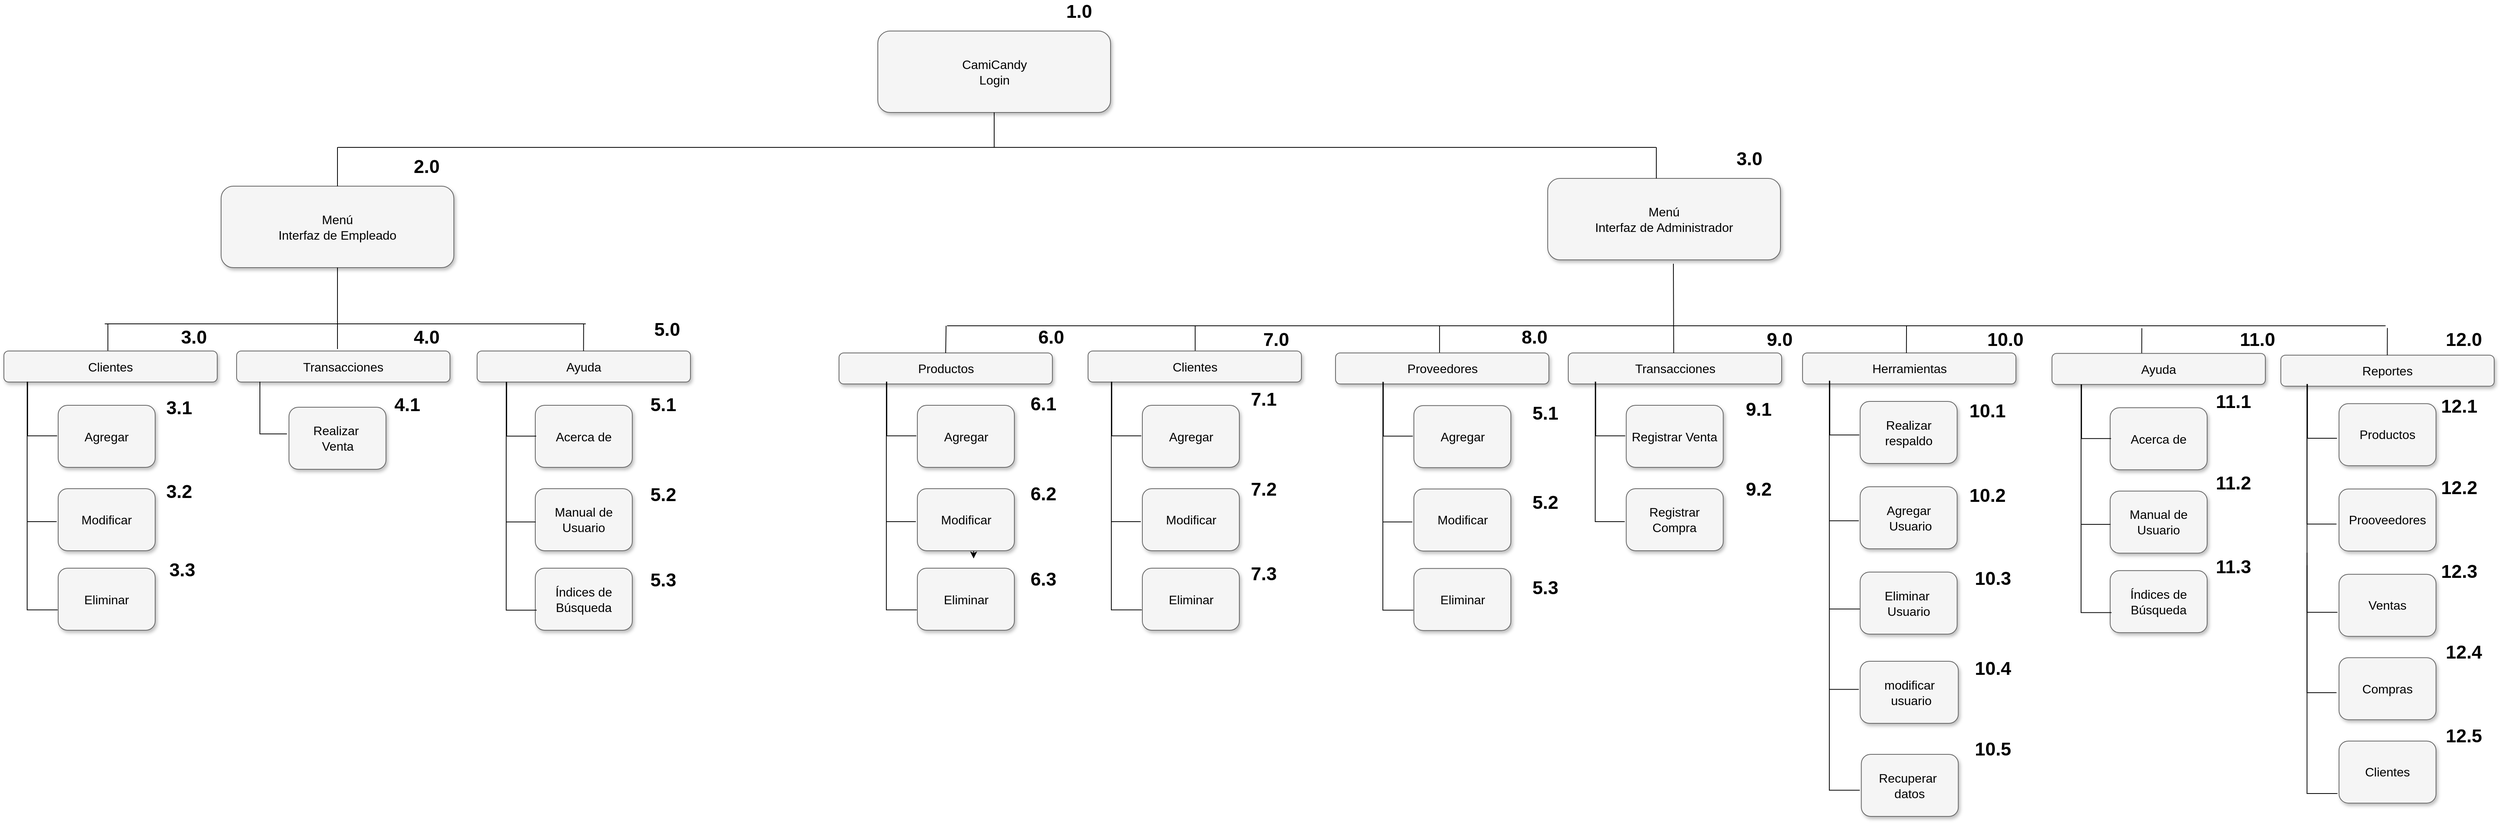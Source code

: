 <mxfile version="24.3.1" type="device">
  <diagram name="Page-1" id="b98fa263-6416-c6ec-5b7d-78bf54ef71d0">
    <mxGraphModel dx="1867" dy="880" grid="1" gridSize="10" guides="1" tooltips="1" connect="1" arrows="1" fold="1" page="1" pageScale="1.5" pageWidth="1500" pageHeight="1000" background="none" math="0" shadow="0">
      <root>
        <mxCell id="0" style=";html=1;" />
        <mxCell id="1" style=";html=1;" parent="0" />
        <mxCell id="303ed1de8c2c98b4-4" value="CamiCandy&lt;div&gt;Login&lt;/div&gt;" style="whiteSpace=wrap;html=1;rounded=1;shadow=1;strokeWidth=1;fontSize=16;align=center;fillColor=#f5f5f5;strokeColor=#666666;" parent="1" vertex="1">
          <mxGeometry x="2096.5" y="320" width="300" height="105" as="geometry" />
        </mxCell>
        <mxCell id="303ed1de8c2c98b4-6" value="Transacciones" style="whiteSpace=wrap;html=1;rounded=1;shadow=1;strokeWidth=1;fontSize=16;align=center;fillColor=#f5f5f5;strokeColor=#666666;" parent="1" vertex="1">
          <mxGeometry x="2986.5" y="735" width="275" height="40" as="geometry" />
        </mxCell>
        <mxCell id="303ed1de8c2c98b4-7" value="Productos" style="whiteSpace=wrap;html=1;rounded=1;shadow=1;strokeWidth=1;fontSize=16;align=center;fillColor=#f5f5f5;strokeColor=#666666;" parent="1" vertex="1">
          <mxGeometry x="2046.5" y="735" width="275" height="40" as="geometry" />
        </mxCell>
        <mxCell id="303ed1de8c2c98b4-8" value="Herramientas" style="whiteSpace=wrap;html=1;rounded=1;shadow=1;strokeWidth=1;fontSize=16;align=center;fillColor=#f5f5f5;strokeColor=#666666;" parent="1" vertex="1">
          <mxGeometry x="3288.5" y="735" width="275" height="40" as="geometry" />
        </mxCell>
        <mxCell id="303ed1de8c2c98b4-17" value="Realizar respaldo" style="whiteSpace=wrap;html=1;rounded=1;shadow=1;strokeWidth=1;fontSize=16;align=center;fillColor=#f5f5f5;strokeColor=#666666;" parent="1" vertex="1">
          <mxGeometry x="3362.75" y="797.5" width="125" height="80" as="geometry" />
        </mxCell>
        <mxCell id="303ed1de8c2c98b4-18" value="Recuperar&amp;nbsp;&lt;div&gt;datos&lt;/div&gt;" style="whiteSpace=wrap;html=1;rounded=1;shadow=1;strokeWidth=1;fontSize=16;align=center;fillColor=#f5f5f5;strokeColor=#666666;" parent="1" vertex="1">
          <mxGeometry x="3364.25" y="1252.5" width="125" height="80" as="geometry" />
        </mxCell>
        <mxCell id="303ed1de8c2c98b4-27" value="Agregar&lt;div&gt;&amp;nbsp;Usuario&lt;/div&gt;" style="whiteSpace=wrap;html=1;rounded=1;shadow=1;strokeWidth=1;fontSize=16;align=center;fillColor=#f5f5f5;strokeColor=#666666;" parent="1" vertex="1">
          <mxGeometry x="3362.75" y="907.5" width="125" height="80" as="geometry" />
        </mxCell>
        <mxCell id="303ed1de8c2c98b4-37" value="&lt;span&gt;Eliminar&amp;nbsp;&lt;/span&gt;&lt;div&gt;&lt;span&gt;Usuario&lt;/span&gt;&lt;/div&gt;" style="whiteSpace=wrap;html=1;rounded=1;shadow=1;strokeWidth=1;fontSize=16;align=center;fillColor=#f5f5f5;strokeColor=#666666;" parent="1" vertex="1">
          <mxGeometry x="3362.75" y="1017.5" width="125" height="80" as="geometry" />
        </mxCell>
        <mxCell id="w7AkxN-CYHz_eCSMkKLC-25" value="" style="endArrow=none;html=1;rounded=0;exitX=0.5;exitY=0;exitDx=0;exitDy=0;" parent="1" source="303ed1de8c2c98b4-7" edge="1">
          <mxGeometry width="50" height="50" relative="1" as="geometry">
            <mxPoint x="2208.5" y="720" as="sourcePoint" />
            <mxPoint x="2184.5" y="700" as="targetPoint" />
          </mxGeometry>
        </mxCell>
        <mxCell id="w7AkxN-CYHz_eCSMkKLC-26" value="" style="endArrow=none;html=1;rounded=0;exitX=0.5;exitY=0;exitDx=0;exitDy=0;" parent="1" edge="1">
          <mxGeometry width="50" height="50" relative="1" as="geometry">
            <mxPoint x="2505.57" y="735" as="sourcePoint" />
            <mxPoint x="2505.57" y="700" as="targetPoint" />
          </mxGeometry>
        </mxCell>
        <mxCell id="w7AkxN-CYHz_eCSMkKLC-27" value="" style="endArrow=none;html=1;rounded=0;exitX=0.5;exitY=0;exitDx=0;exitDy=0;" parent="1" edge="1">
          <mxGeometry width="50" height="50" relative="1" as="geometry">
            <mxPoint x="2820.58" y="735" as="sourcePoint" />
            <mxPoint x="2820.58" y="700" as="targetPoint" />
          </mxGeometry>
        </mxCell>
        <mxCell id="w7AkxN-CYHz_eCSMkKLC-28" value="" style="endArrow=none;html=1;rounded=0;" parent="1" edge="1">
          <mxGeometry width="50" height="50" relative="1" as="geometry">
            <mxPoint x="2185.75" y="700" as="sourcePoint" />
            <mxPoint x="4040" y="700" as="targetPoint" />
          </mxGeometry>
        </mxCell>
        <mxCell id="w7AkxN-CYHz_eCSMkKLC-29" value="" style="endArrow=none;html=1;rounded=0;exitX=0.5;exitY=0;exitDx=0;exitDy=0;entryX=0.54;entryY=1.048;entryDx=0;entryDy=0;entryPerimeter=0;" parent="1" target="w7AkxN-CYHz_eCSMkKLC-56" edge="1">
          <mxGeometry width="50" height="50" relative="1" as="geometry">
            <mxPoint x="3122.41" y="735" as="sourcePoint" />
            <mxPoint x="3122.41" y="700" as="targetPoint" />
          </mxGeometry>
        </mxCell>
        <mxCell id="w7AkxN-CYHz_eCSMkKLC-30" value="" style="endArrow=none;html=1;rounded=0;entryX=0.5;entryY=1;entryDx=0;entryDy=0;" parent="1" target="303ed1de8c2c98b4-4" edge="1">
          <mxGeometry width="50" height="50" relative="1" as="geometry">
            <mxPoint x="2246.5" y="470" as="sourcePoint" />
            <mxPoint x="2360.41" y="480" as="targetPoint" />
          </mxGeometry>
        </mxCell>
        <mxCell id="w7AkxN-CYHz_eCSMkKLC-32" value="" style="endArrow=none;html=1;rounded=0;" parent="1" edge="1">
          <mxGeometry width="50" height="50" relative="1" as="geometry">
            <mxPoint x="3422.37" y="735" as="sourcePoint" />
            <mxPoint x="3422.5" y="700" as="targetPoint" />
          </mxGeometry>
        </mxCell>
        <mxCell id="w7AkxN-CYHz_eCSMkKLC-33" value="" style="endArrow=none;html=1;rounded=0;" parent="1" edge="1">
          <mxGeometry width="50" height="50" relative="1" as="geometry">
            <mxPoint x="3725.68" y="738.14" as="sourcePoint" />
            <mxPoint x="3725.81" y="703.14" as="targetPoint" />
          </mxGeometry>
        </mxCell>
        <mxCell id="w7AkxN-CYHz_eCSMkKLC-34" value="Reportes" style="whiteSpace=wrap;html=1;rounded=1;shadow=1;strokeWidth=1;fontSize=16;align=center;fillColor=#f5f5f5;strokeColor=#666666;" parent="1" vertex="1">
          <mxGeometry x="3905" y="737.82" width="275" height="40" as="geometry" />
        </mxCell>
        <mxCell id="w7AkxN-CYHz_eCSMkKLC-35" value="Productos" style="whiteSpace=wrap;html=1;rounded=1;shadow=1;strokeWidth=1;fontSize=16;align=center;fillColor=#f5f5f5;strokeColor=#666666;" parent="1" vertex="1">
          <mxGeometry x="3980" y="800.32" width="125" height="80" as="geometry" />
        </mxCell>
        <mxCell id="w7AkxN-CYHz_eCSMkKLC-36" value="Clientes" style="whiteSpace=wrap;html=1;rounded=1;shadow=1;strokeWidth=1;fontSize=16;align=center;fillColor=#f5f5f5;strokeColor=#666666;" parent="1" vertex="1">
          <mxGeometry x="3980" y="1235.32" width="125" height="80" as="geometry" />
        </mxCell>
        <mxCell id="w7AkxN-CYHz_eCSMkKLC-37" value="&lt;span&gt;Prooveedores&lt;/span&gt;" style="whiteSpace=wrap;html=1;rounded=1;shadow=1;strokeWidth=1;fontSize=16;align=center;fillColor=#f5f5f5;strokeColor=#666666;" parent="1" vertex="1">
          <mxGeometry x="3980" y="910.32" width="125" height="80" as="geometry" />
        </mxCell>
        <mxCell id="w7AkxN-CYHz_eCSMkKLC-38" value="&lt;span&gt;Compras&lt;/span&gt;" style="whiteSpace=wrap;html=1;rounded=1;shadow=1;strokeWidth=1;fontSize=16;align=center;fillColor=#f5f5f5;strokeColor=#666666;" parent="1" vertex="1">
          <mxGeometry x="3980" y="1127.82" width="125" height="80" as="geometry" />
        </mxCell>
        <mxCell id="w7AkxN-CYHz_eCSMkKLC-39" value="&lt;span&gt;Ventas&lt;/span&gt;" style="whiteSpace=wrap;html=1;rounded=1;shadow=1;strokeWidth=1;fontSize=16;align=center;fillColor=#f5f5f5;strokeColor=#666666;" parent="1" vertex="1">
          <mxGeometry x="3980" y="1020.32" width="125" height="80" as="geometry" />
        </mxCell>
        <mxCell id="w7AkxN-CYHz_eCSMkKLC-56" value="&lt;div&gt;Menú&lt;/div&gt;Interfaz de Administrador" style="whiteSpace=wrap;html=1;rounded=1;shadow=1;strokeWidth=1;fontSize=16;align=center;fillColor=#f5f5f5;strokeColor=#666666;" parent="1" vertex="1">
          <mxGeometry x="2960" y="510" width="300" height="105" as="geometry" />
        </mxCell>
        <mxCell id="w7AkxN-CYHz_eCSMkKLC-58" value="&lt;div&gt;Menú&lt;/div&gt;Interfaz de Empleado" style="whiteSpace=wrap;html=1;rounded=1;shadow=1;strokeWidth=1;fontSize=16;align=center;fillColor=#f5f5f5;strokeColor=#666666;" parent="1" vertex="1">
          <mxGeometry x="1250" y="520" width="300" height="105" as="geometry" />
        </mxCell>
        <mxCell id="w7AkxN-CYHz_eCSMkKLC-60" value="" style="endArrow=none;html=1;rounded=0;" parent="1" edge="1">
          <mxGeometry width="50" height="50" relative="1" as="geometry">
            <mxPoint x="1400" y="470" as="sourcePoint" />
            <mxPoint x="2250" y="470" as="targetPoint" />
          </mxGeometry>
        </mxCell>
        <mxCell id="w7AkxN-CYHz_eCSMkKLC-61" value="" style="endArrow=none;html=1;rounded=0;" parent="1" edge="1">
          <mxGeometry width="50" height="50" relative="1" as="geometry">
            <mxPoint x="2250" y="470" as="sourcePoint" />
            <mxPoint x="3100" y="470" as="targetPoint" />
          </mxGeometry>
        </mxCell>
        <mxCell id="w7AkxN-CYHz_eCSMkKLC-62" value="" style="endArrow=none;html=1;rounded=0;entryX=0.5;entryY=1;entryDx=0;entryDy=0;" parent="1" source="w7AkxN-CYHz_eCSMkKLC-58" edge="1">
          <mxGeometry width="50" height="50" relative="1" as="geometry">
            <mxPoint x="1400" y="515" as="sourcePoint" />
            <mxPoint x="1400" y="470" as="targetPoint" />
          </mxGeometry>
        </mxCell>
        <mxCell id="w7AkxN-CYHz_eCSMkKLC-63" value="" style="endArrow=none;html=1;rounded=0;" parent="1" edge="1">
          <mxGeometry width="50" height="50" relative="1" as="geometry">
            <mxPoint x="3100" y="510" as="sourcePoint" />
            <mxPoint x="3100" y="470" as="targetPoint" />
          </mxGeometry>
        </mxCell>
        <mxCell id="w7AkxN-CYHz_eCSMkKLC-187" value="modificar&lt;div&gt;&amp;nbsp;usuario&lt;/div&gt;" style="whiteSpace=wrap;html=1;rounded=1;shadow=1;strokeWidth=1;fontSize=16;align=center;fillColor=#f5f5f5;strokeColor=#666666;" parent="1" vertex="1">
          <mxGeometry x="3362.75" y="1132.5" width="126.5" height="80" as="geometry" />
        </mxCell>
        <mxCell id="w7AkxN-CYHz_eCSMkKLC-192" value="Proveedores" style="whiteSpace=wrap;html=1;rounded=1;shadow=1;strokeWidth=1;fontSize=16;align=center;fillColor=#f5f5f5;strokeColor=#666666;" parent="1" vertex="1">
          <mxGeometry x="2686.5" y="735" width="275" height="40" as="geometry" />
        </mxCell>
        <mxCell id="w7AkxN-CYHz_eCSMkKLC-205" value="Transacciones" style="whiteSpace=wrap;html=1;rounded=1;shadow=1;strokeWidth=1;fontSize=16;align=center;fillColor=#f5f5f5;strokeColor=#666666;" parent="1" vertex="1">
          <mxGeometry x="1270" y="732.5" width="275" height="40" as="geometry" />
        </mxCell>
        <mxCell id="w7AkxN-CYHz_eCSMkKLC-210" value="Realizar&amp;nbsp;&lt;div&gt;Venta&lt;/div&gt;" style="whiteSpace=wrap;html=1;rounded=1;shadow=1;strokeWidth=1;fontSize=16;align=center;fillColor=#f5f5f5;strokeColor=#666666;" parent="1" vertex="1">
          <mxGeometry x="1337.5" y="805" width="125" height="80" as="geometry" />
        </mxCell>
        <mxCell id="w7AkxN-CYHz_eCSMkKLC-226" value="Ayuda" style="whiteSpace=wrap;html=1;rounded=1;shadow=1;strokeWidth=1;fontSize=16;align=center;fillColor=#f5f5f5;strokeColor=#666666;" parent="1" vertex="1">
          <mxGeometry x="1580" y="732.5" width="275" height="40" as="geometry" />
        </mxCell>
        <mxCell id="w7AkxN-CYHz_eCSMkKLC-227" value="Acerca de" style="whiteSpace=wrap;html=1;rounded=1;shadow=1;strokeWidth=1;fontSize=16;align=center;fillColor=#f5f5f5;strokeColor=#666666;" parent="1" vertex="1">
          <mxGeometry x="1655" y="802.5" width="125" height="80" as="geometry" />
        </mxCell>
        <mxCell id="w7AkxN-CYHz_eCSMkKLC-228" value="Manual de Usuario" style="whiteSpace=wrap;html=1;rounded=1;shadow=1;strokeWidth=1;fontSize=16;align=center;fillColor=#f5f5f5;strokeColor=#666666;" parent="1" vertex="1">
          <mxGeometry x="1655" y="910" width="125" height="80" as="geometry" />
        </mxCell>
        <mxCell id="w7AkxN-CYHz_eCSMkKLC-233" value="" style="endArrow=none;html=1;rounded=0;exitX=0.5;exitY=0;exitDx=0;exitDy=0;" parent="1" edge="1">
          <mxGeometry width="50" height="50" relative="1" as="geometry">
            <mxPoint x="1104.08" y="732.5" as="sourcePoint" />
            <mxPoint x="1104.08" y="697.5" as="targetPoint" />
          </mxGeometry>
        </mxCell>
        <mxCell id="w7AkxN-CYHz_eCSMkKLC-234" value="" style="endArrow=none;html=1;rounded=0;" parent="1" edge="1">
          <mxGeometry width="50" height="50" relative="1" as="geometry">
            <mxPoint x="1100" y="697.5" as="sourcePoint" />
            <mxPoint x="1720" y="697.5" as="targetPoint" />
          </mxGeometry>
        </mxCell>
        <mxCell id="w7AkxN-CYHz_eCSMkKLC-237" value="" style="endArrow=none;html=1;rounded=0;" parent="1" edge="1">
          <mxGeometry width="50" height="50" relative="1" as="geometry">
            <mxPoint x="1717.18" y="732.5" as="sourcePoint" />
            <mxPoint x="1717.31" y="697.5" as="targetPoint" />
          </mxGeometry>
        </mxCell>
        <mxCell id="w7AkxN-CYHz_eCSMkKLC-252" value="Clientes" style="whiteSpace=wrap;html=1;rounded=1;shadow=1;strokeWidth=1;fontSize=16;align=center;fillColor=#f5f5f5;strokeColor=#666666;" parent="1" vertex="1">
          <mxGeometry x="970" y="732.5" width="275" height="40" as="geometry" />
        </mxCell>
        <mxCell id="w7AkxN-CYHz_eCSMkKLC-254" value="Modificar" style="whiteSpace=wrap;html=1;rounded=1;shadow=1;strokeWidth=1;fontSize=16;align=center;fillColor=#f5f5f5;strokeColor=#666666;" parent="1" vertex="1">
          <mxGeometry x="1040" y="910" width="125" height="80" as="geometry" />
        </mxCell>
        <mxCell id="w7AkxN-CYHz_eCSMkKLC-255" value="Eliminar" style="whiteSpace=wrap;html=1;rounded=1;shadow=1;strokeWidth=1;fontSize=16;align=center;fillColor=#f5f5f5;strokeColor=#666666;" parent="1" vertex="1">
          <mxGeometry x="1040" y="1012.5" width="125" height="80" as="geometry" />
        </mxCell>
        <mxCell id="w7AkxN-CYHz_eCSMkKLC-259" value="Índices de Búsqueda" style="whiteSpace=wrap;html=1;rounded=1;shadow=1;strokeWidth=1;fontSize=16;align=center;fillColor=#f5f5f5;strokeColor=#666666;" parent="1" vertex="1">
          <mxGeometry x="1655" y="1012.5" width="125" height="80" as="geometry" />
        </mxCell>
        <mxCell id="w7AkxN-CYHz_eCSMkKLC-265" value="" style="endArrow=none;html=1;rounded=0;entryX=0.5;entryY=1;entryDx=0;entryDy=0;" parent="1" target="w7AkxN-CYHz_eCSMkKLC-58" edge="1">
          <mxGeometry width="50" height="50" relative="1" as="geometry">
            <mxPoint x="1400" y="730" as="sourcePoint" />
            <mxPoint x="1420" y="690" as="targetPoint" />
          </mxGeometry>
        </mxCell>
        <mxCell id="w7AkxN-CYHz_eCSMkKLC-253" value="Agregar" style="whiteSpace=wrap;html=1;rounded=1;shadow=1;strokeWidth=1;fontSize=16;align=center;fillColor=#f5f5f5;strokeColor=#666666;" parent="1" vertex="1">
          <mxGeometry x="1040" y="802.5" width="125" height="80" as="geometry" />
        </mxCell>
        <mxCell id="EWDZrCvJoFyOOxtHa1C8-5" value="" style="shape=partialRectangle;whiteSpace=wrap;html=1;top=0;left=0;fillColor=none;rotation=90;" parent="1" vertex="1">
          <mxGeometry x="872.5" y="900" width="293.75" height="38.75" as="geometry" />
        </mxCell>
        <mxCell id="EWDZrCvJoFyOOxtHa1C8-7" value="" style="shape=partialRectangle;whiteSpace=wrap;html=1;bottom=0;right=0;fillColor=none;rotation=-90;" parent="1" vertex="1">
          <mxGeometry x="928.75" y="843.75" width="180" height="37.5" as="geometry" />
        </mxCell>
        <mxCell id="EWDZrCvJoFyOOxtHa1C8-8" value="" style="shape=partialRectangle;whiteSpace=wrap;html=1;bottom=0;right=0;fillColor=none;rotation=-90;" parent="1" vertex="1">
          <mxGeometry x="984.69" y="788.44" width="69.38" height="37.5" as="geometry" />
        </mxCell>
        <mxCell id="EWDZrCvJoFyOOxtHa1C8-9" value="" style="shape=partialRectangle;whiteSpace=wrap;html=1;bottom=0;right=0;fillColor=none;rotation=-90;" parent="1" vertex="1">
          <mxGeometry x="1283.75" y="788.76" width="66.88" height="34.37" as="geometry" />
        </mxCell>
        <mxCell id="EWDZrCvJoFyOOxtHa1C8-12" value="" style="shape=partialRectangle;whiteSpace=wrap;html=1;top=0;left=0;fillColor=none;rotation=90;" parent="1" vertex="1">
          <mxGeometry x="1490" y="900.32" width="293.75" height="38.75" as="geometry" />
        </mxCell>
        <mxCell id="EWDZrCvJoFyOOxtHa1C8-13" value="" style="shape=partialRectangle;whiteSpace=wrap;html=1;bottom=0;right=0;fillColor=none;rotation=-90;" parent="1" vertex="1">
          <mxGeometry x="1546.25" y="844.07" width="180" height="37.5" as="geometry" />
        </mxCell>
        <mxCell id="EWDZrCvJoFyOOxtHa1C8-14" value="" style="shape=partialRectangle;whiteSpace=wrap;html=1;bottom=0;right=0;fillColor=none;rotation=-90;" parent="1" vertex="1">
          <mxGeometry x="1602.19" y="788.76" width="69.38" height="37.5" as="geometry" />
        </mxCell>
        <mxCell id="EWDZrCvJoFyOOxtHa1C8-15" value="Ayuda" style="whiteSpace=wrap;html=1;rounded=1;shadow=1;strokeWidth=1;fontSize=16;align=center;fillColor=#f5f5f5;strokeColor=#666666;" parent="1" vertex="1">
          <mxGeometry x="3610" y="735.64" width="275" height="40" as="geometry" />
        </mxCell>
        <mxCell id="EWDZrCvJoFyOOxtHa1C8-16" value="Acerca de" style="whiteSpace=wrap;html=1;rounded=1;shadow=1;strokeWidth=1;fontSize=16;align=center;fillColor=#f5f5f5;strokeColor=#666666;" parent="1" vertex="1">
          <mxGeometry x="3685" y="805.64" width="125" height="80" as="geometry" />
        </mxCell>
        <mxCell id="EWDZrCvJoFyOOxtHa1C8-17" value="Manual de Usuario" style="whiteSpace=wrap;html=1;rounded=1;shadow=1;strokeWidth=1;fontSize=16;align=center;fillColor=#f5f5f5;strokeColor=#666666;" parent="1" vertex="1">
          <mxGeometry x="3685" y="913.14" width="125" height="80" as="geometry" />
        </mxCell>
        <mxCell id="EWDZrCvJoFyOOxtHa1C8-18" value="Índices de Búsqueda" style="whiteSpace=wrap;html=1;rounded=1;shadow=1;strokeWidth=1;fontSize=16;align=center;fillColor=#f5f5f5;strokeColor=#666666;" parent="1" vertex="1">
          <mxGeometry x="3685" y="1015.64" width="125" height="80" as="geometry" />
        </mxCell>
        <mxCell id="EWDZrCvJoFyOOxtHa1C8-19" value="" style="shape=partialRectangle;whiteSpace=wrap;html=1;top=0;left=0;fillColor=none;rotation=90;" parent="1" vertex="1">
          <mxGeometry x="3520" y="903.46" width="293.75" height="38.75" as="geometry" />
        </mxCell>
        <mxCell id="EWDZrCvJoFyOOxtHa1C8-20" value="" style="shape=partialRectangle;whiteSpace=wrap;html=1;bottom=0;right=0;fillColor=none;rotation=-90;" parent="1" vertex="1">
          <mxGeometry x="3576.25" y="847.21" width="180" height="37.5" as="geometry" />
        </mxCell>
        <mxCell id="EWDZrCvJoFyOOxtHa1C8-21" value="" style="shape=partialRectangle;whiteSpace=wrap;html=1;bottom=0;right=0;fillColor=none;rotation=-90;" parent="1" vertex="1">
          <mxGeometry x="3632.19" y="791.9" width="69.38" height="37.5" as="geometry" />
        </mxCell>
        <mxCell id="EWDZrCvJoFyOOxtHa1C8-23" value="Clientes" style="whiteSpace=wrap;html=1;rounded=1;shadow=1;strokeWidth=1;fontSize=16;align=center;fillColor=#f5f5f5;strokeColor=#666666;" parent="1" vertex="1">
          <mxGeometry x="2367.5" y="732.5" width="275" height="40" as="geometry" />
        </mxCell>
        <mxCell id="EWDZrCvJoFyOOxtHa1C8-24" value="Modificar" style="whiteSpace=wrap;html=1;rounded=1;shadow=1;strokeWidth=1;fontSize=16;align=center;fillColor=#f5f5f5;strokeColor=#666666;" parent="1" vertex="1">
          <mxGeometry x="2437.5" y="910" width="125" height="80" as="geometry" />
        </mxCell>
        <mxCell id="EWDZrCvJoFyOOxtHa1C8-25" value="Eliminar" style="whiteSpace=wrap;html=1;rounded=1;shadow=1;strokeWidth=1;fontSize=16;align=center;fillColor=#f5f5f5;strokeColor=#666666;" parent="1" vertex="1">
          <mxGeometry x="2437.5" y="1012.5" width="125" height="80" as="geometry" />
        </mxCell>
        <mxCell id="EWDZrCvJoFyOOxtHa1C8-26" value="Agregar" style="whiteSpace=wrap;html=1;rounded=1;shadow=1;strokeWidth=1;fontSize=16;align=center;fillColor=#f5f5f5;strokeColor=#666666;" parent="1" vertex="1">
          <mxGeometry x="2437.5" y="802.5" width="125" height="80" as="geometry" />
        </mxCell>
        <mxCell id="EWDZrCvJoFyOOxtHa1C8-27" value="" style="shape=partialRectangle;whiteSpace=wrap;html=1;top=0;left=0;fillColor=none;rotation=90;" parent="1" vertex="1">
          <mxGeometry x="2270" y="900" width="293.75" height="38.75" as="geometry" />
        </mxCell>
        <mxCell id="EWDZrCvJoFyOOxtHa1C8-28" value="" style="shape=partialRectangle;whiteSpace=wrap;html=1;bottom=0;right=0;fillColor=none;rotation=-90;" parent="1" vertex="1">
          <mxGeometry x="2326.25" y="843.75" width="180" height="37.5" as="geometry" />
        </mxCell>
        <mxCell id="EWDZrCvJoFyOOxtHa1C8-29" value="" style="shape=partialRectangle;whiteSpace=wrap;html=1;bottom=0;right=0;fillColor=none;rotation=-90;" parent="1" vertex="1">
          <mxGeometry x="2382.19" y="788.44" width="69.38" height="37.5" as="geometry" />
        </mxCell>
        <mxCell id="x82hmF_93pj6DDaHTNPA-40" style="edgeStyle=orthogonalEdgeStyle;rounded=0;orthogonalLoop=1;jettySize=auto;html=1;exitX=0.5;exitY=1;exitDx=0;exitDy=0;" parent="1" source="EWDZrCvJoFyOOxtHa1C8-38" edge="1">
          <mxGeometry relative="1" as="geometry">
            <mxPoint x="2220.0" y="1000" as="targetPoint" />
          </mxGeometry>
        </mxCell>
        <mxCell id="EWDZrCvJoFyOOxtHa1C8-38" value="Modificar" style="whiteSpace=wrap;html=1;rounded=1;shadow=1;strokeWidth=1;fontSize=16;align=center;fillColor=#f5f5f5;strokeColor=#666666;" parent="1" vertex="1">
          <mxGeometry x="2147.5" y="910" width="125" height="80" as="geometry" />
        </mxCell>
        <mxCell id="EWDZrCvJoFyOOxtHa1C8-39" value="Eliminar" style="whiteSpace=wrap;html=1;rounded=1;shadow=1;strokeWidth=1;fontSize=16;align=center;fillColor=#f5f5f5;strokeColor=#666666;" parent="1" vertex="1">
          <mxGeometry x="2147.5" y="1012.5" width="125" height="80" as="geometry" />
        </mxCell>
        <mxCell id="EWDZrCvJoFyOOxtHa1C8-40" value="Agregar" style="whiteSpace=wrap;html=1;rounded=1;shadow=1;strokeWidth=1;fontSize=16;align=center;fillColor=#f5f5f5;strokeColor=#666666;" parent="1" vertex="1">
          <mxGeometry x="2147.5" y="802.5" width="125" height="80" as="geometry" />
        </mxCell>
        <mxCell id="EWDZrCvJoFyOOxtHa1C8-41" value="" style="shape=partialRectangle;whiteSpace=wrap;html=1;top=0;left=0;fillColor=none;rotation=90;" parent="1" vertex="1">
          <mxGeometry x="1980" y="900" width="293.75" height="38.75" as="geometry" />
        </mxCell>
        <mxCell id="EWDZrCvJoFyOOxtHa1C8-42" value="" style="shape=partialRectangle;whiteSpace=wrap;html=1;bottom=0;right=0;fillColor=none;rotation=-90;" parent="1" vertex="1">
          <mxGeometry x="2036.25" y="843.75" width="180" height="37.5" as="geometry" />
        </mxCell>
        <mxCell id="EWDZrCvJoFyOOxtHa1C8-43" value="" style="shape=partialRectangle;whiteSpace=wrap;html=1;bottom=0;right=0;fillColor=none;rotation=-90;" parent="1" vertex="1">
          <mxGeometry x="2092.19" y="788.44" width="69.38" height="37.5" as="geometry" />
        </mxCell>
        <mxCell id="EWDZrCvJoFyOOxtHa1C8-56" value="Modificar" style="whiteSpace=wrap;html=1;rounded=1;shadow=1;strokeWidth=1;fontSize=16;align=center;fillColor=#f5f5f5;strokeColor=#666666;" parent="1" vertex="1">
          <mxGeometry x="2787.5" y="910.32" width="125" height="80" as="geometry" />
        </mxCell>
        <mxCell id="EWDZrCvJoFyOOxtHa1C8-57" value="Eliminar" style="whiteSpace=wrap;html=1;rounded=1;shadow=1;strokeWidth=1;fontSize=16;align=center;fillColor=#f5f5f5;strokeColor=#666666;" parent="1" vertex="1">
          <mxGeometry x="2787.5" y="1012.82" width="125" height="80" as="geometry" />
        </mxCell>
        <mxCell id="EWDZrCvJoFyOOxtHa1C8-58" value="Agregar" style="whiteSpace=wrap;html=1;rounded=1;shadow=1;strokeWidth=1;fontSize=16;align=center;fillColor=#f5f5f5;strokeColor=#666666;" parent="1" vertex="1">
          <mxGeometry x="2787.5" y="802.82" width="125" height="80" as="geometry" />
        </mxCell>
        <mxCell id="EWDZrCvJoFyOOxtHa1C8-59" value="" style="shape=partialRectangle;whiteSpace=wrap;html=1;top=0;left=0;fillColor=none;rotation=90;" parent="1" vertex="1">
          <mxGeometry x="2620" y="900.32" width="293.75" height="38.75" as="geometry" />
        </mxCell>
        <mxCell id="EWDZrCvJoFyOOxtHa1C8-60" value="" style="shape=partialRectangle;whiteSpace=wrap;html=1;bottom=0;right=0;fillColor=none;rotation=-90;" parent="1" vertex="1">
          <mxGeometry x="2676.25" y="844.07" width="180" height="37.5" as="geometry" />
        </mxCell>
        <mxCell id="EWDZrCvJoFyOOxtHa1C8-61" value="" style="shape=partialRectangle;whiteSpace=wrap;html=1;bottom=0;right=0;fillColor=none;rotation=-90;" parent="1" vertex="1">
          <mxGeometry x="2732.19" y="788.76" width="69.38" height="37.5" as="geometry" />
        </mxCell>
        <mxCell id="EWDZrCvJoFyOOxtHa1C8-64" value="Registrar Compra" style="whiteSpace=wrap;html=1;rounded=1;shadow=1;strokeWidth=1;fontSize=16;align=center;fillColor=#f5f5f5;strokeColor=#666666;" parent="1" vertex="1">
          <mxGeometry x="3061.25" y="910" width="125" height="80" as="geometry" />
        </mxCell>
        <mxCell id="EWDZrCvJoFyOOxtHa1C8-65" value="Registrar Venta" style="whiteSpace=wrap;html=1;rounded=1;shadow=1;strokeWidth=1;fontSize=16;align=center;fillColor=#f5f5f5;strokeColor=#666666;" parent="1" vertex="1">
          <mxGeometry x="3061.25" y="802.5" width="125" height="80" as="geometry" />
        </mxCell>
        <mxCell id="EWDZrCvJoFyOOxtHa1C8-66" value="" style="shape=partialRectangle;whiteSpace=wrap;html=1;bottom=0;right=0;fillColor=none;rotation=-90;" parent="1" vertex="1">
          <mxGeometry x="2950" y="843.75" width="180" height="37.5" as="geometry" />
        </mxCell>
        <mxCell id="EWDZrCvJoFyOOxtHa1C8-67" value="" style="shape=partialRectangle;whiteSpace=wrap;html=1;bottom=0;right=0;fillColor=none;rotation=-90;" parent="1" vertex="1">
          <mxGeometry x="3005.94" y="788.44" width="69.38" height="37.5" as="geometry" />
        </mxCell>
        <mxCell id="x82hmF_93pj6DDaHTNPA-2" value="" style="shape=partialRectangle;whiteSpace=wrap;html=1;top=0;left=0;fillColor=none;rotation=90;" parent="1" vertex="1">
          <mxGeometry x="3195.5" y="898.9" width="293.75" height="38.75" as="geometry" />
        </mxCell>
        <mxCell id="x82hmF_93pj6DDaHTNPA-3" value="" style="shape=partialRectangle;whiteSpace=wrap;html=1;bottom=0;right=0;fillColor=none;rotation=-90;" parent="1" vertex="1">
          <mxGeometry x="3251.75" y="842.65" width="180" height="37.5" as="geometry" />
        </mxCell>
        <mxCell id="x82hmF_93pj6DDaHTNPA-4" value="" style="shape=partialRectangle;whiteSpace=wrap;html=1;bottom=0;right=0;fillColor=none;rotation=-90;" parent="1" vertex="1">
          <mxGeometry x="3307.69" y="787.34" width="69.38" height="37.5" as="geometry" />
        </mxCell>
        <mxCell id="x82hmF_93pj6DDaHTNPA-5" value="" style="shape=partialRectangle;whiteSpace=wrap;html=1;top=0;left=0;fillColor=none;rotation=90;" parent="1" vertex="1">
          <mxGeometry x="3195.5" y="1132.5" width="293.75" height="38.75" as="geometry" />
        </mxCell>
        <mxCell id="x82hmF_93pj6DDaHTNPA-6" value="" style="shape=partialRectangle;whiteSpace=wrap;html=1;bottom=0;right=0;fillColor=none;rotation=-90;" parent="1" vertex="1">
          <mxGeometry x="3251.75" y="1060.0" width="180" height="37.5" as="geometry" />
        </mxCell>
        <mxCell id="x82hmF_93pj6DDaHTNPA-8" value="" style="shape=partialRectangle;whiteSpace=wrap;html=1;top=0;left=0;fillColor=none;rotation=90;" parent="1" vertex="1">
          <mxGeometry x="3811.25" y="903.14" width="293.75" height="38.75" as="geometry" />
        </mxCell>
        <mxCell id="x82hmF_93pj6DDaHTNPA-9" value="" style="shape=partialRectangle;whiteSpace=wrap;html=1;bottom=0;right=0;fillColor=none;rotation=-90;" parent="1" vertex="1">
          <mxGeometry x="3867.5" y="846.89" width="180" height="37.5" as="geometry" />
        </mxCell>
        <mxCell id="x82hmF_93pj6DDaHTNPA-10" value="" style="shape=partialRectangle;whiteSpace=wrap;html=1;bottom=0;right=0;fillColor=none;rotation=-90;" parent="1" vertex="1">
          <mxGeometry x="3923.44" y="791.58" width="69.38" height="37.5" as="geometry" />
        </mxCell>
        <mxCell id="x82hmF_93pj6DDaHTNPA-11" value="" style="shape=partialRectangle;whiteSpace=wrap;html=1;top=0;left=0;fillColor=none;rotation=90;" parent="1" vertex="1">
          <mxGeometry x="3811.25" y="1136.74" width="293.75" height="38.75" as="geometry" />
        </mxCell>
        <mxCell id="x82hmF_93pj6DDaHTNPA-12" value="" style="shape=partialRectangle;whiteSpace=wrap;html=1;bottom=0;right=0;fillColor=none;rotation=-90;" parent="1" vertex="1">
          <mxGeometry x="3867.5" y="1064.24" width="180" height="37.5" as="geometry" />
        </mxCell>
        <mxCell id="x82hmF_93pj6DDaHTNPA-13" value="&lt;b&gt;&lt;font style=&quot;font-size: 24px;&quot;&gt;1.0&lt;/font&gt;&lt;/b&gt;" style="text;html=1;align=center;verticalAlign=middle;whiteSpace=wrap;rounded=0;" parent="1" vertex="1">
          <mxGeometry x="2326.25" y="280" width="60" height="30" as="geometry" />
        </mxCell>
        <mxCell id="x82hmF_93pj6DDaHTNPA-14" value="&lt;b&gt;&lt;font style=&quot;font-size: 24px;&quot;&gt;2.0&lt;/font&gt;&lt;/b&gt;" style="text;html=1;align=center;verticalAlign=middle;whiteSpace=wrap;rounded=0;" parent="1" vertex="1">
          <mxGeometry x="1485" y="480" width="60" height="30" as="geometry" />
        </mxCell>
        <mxCell id="x82hmF_93pj6DDaHTNPA-16" value="&lt;b&gt;&lt;font style=&quot;font-size: 24px;&quot;&gt;3.0&lt;/font&gt;&lt;/b&gt;" style="text;html=1;align=center;verticalAlign=middle;whiteSpace=wrap;rounded=0;" parent="1" vertex="1">
          <mxGeometry x="3190" y="470" width="60" height="30" as="geometry" />
        </mxCell>
        <mxCell id="x82hmF_93pj6DDaHTNPA-17" value="&lt;b&gt;&lt;font style=&quot;font-size: 24px;&quot;&gt;3.0&lt;/font&gt;&lt;/b&gt;" style="text;html=1;align=center;verticalAlign=middle;whiteSpace=wrap;rounded=0;" parent="1" vertex="1">
          <mxGeometry x="1185" y="700" width="60" height="30" as="geometry" />
        </mxCell>
        <mxCell id="x82hmF_93pj6DDaHTNPA-18" value="&lt;b&gt;&lt;font style=&quot;font-size: 24px;&quot;&gt;4.0&lt;/font&gt;&lt;/b&gt;" style="text;html=1;align=center;verticalAlign=middle;whiteSpace=wrap;rounded=0;" parent="1" vertex="1">
          <mxGeometry x="1485" y="700" width="60" height="30" as="geometry" />
        </mxCell>
        <mxCell id="x82hmF_93pj6DDaHTNPA-19" value="&lt;b&gt;&lt;font style=&quot;font-size: 24px;&quot;&gt;5&lt;/font&gt;&lt;/b&gt;&lt;b style=&quot;background-color: initial;&quot;&gt;&lt;font style=&quot;font-size: 24px;&quot;&gt;.0&lt;/font&gt;&lt;/b&gt;" style="text;html=1;align=center;verticalAlign=middle;whiteSpace=wrap;rounded=0;" parent="1" vertex="1">
          <mxGeometry x="1795" y="690" width="60" height="30" as="geometry" />
        </mxCell>
        <mxCell id="x82hmF_93pj6DDaHTNPA-20" value="&lt;b&gt;&lt;font style=&quot;font-size: 24px;&quot;&gt;3.1&lt;/font&gt;&lt;/b&gt;" style="text;html=1;align=center;verticalAlign=middle;whiteSpace=wrap;rounded=0;" parent="1" vertex="1">
          <mxGeometry x="1166.25" y="790.95" width="60" height="30" as="geometry" />
        </mxCell>
        <mxCell id="x82hmF_93pj6DDaHTNPA-21" value="&lt;b&gt;&lt;font style=&quot;font-size: 24px;&quot;&gt;3.2&lt;/font&gt;&lt;/b&gt;" style="text;html=1;align=center;verticalAlign=middle;whiteSpace=wrap;rounded=0;" parent="1" vertex="1">
          <mxGeometry x="1166.25" y="898.9" width="60" height="30" as="geometry" />
        </mxCell>
        <mxCell id="x82hmF_93pj6DDaHTNPA-22" value="&lt;b&gt;&lt;font style=&quot;font-size: 24px;&quot;&gt;3.3&lt;/font&gt;&lt;/b&gt;" style="text;html=1;align=center;verticalAlign=middle;whiteSpace=wrap;rounded=0;" parent="1" vertex="1">
          <mxGeometry x="1170" y="1000" width="60" height="30" as="geometry" />
        </mxCell>
        <mxCell id="x82hmF_93pj6DDaHTNPA-37" value="" style="endArrow=none;html=1;rounded=0;" parent="1" edge="1">
          <mxGeometry width="50" height="50" relative="1" as="geometry">
            <mxPoint x="4042.21" y="737.82" as="sourcePoint" />
            <mxPoint x="4042.34" y="702.82" as="targetPoint" />
          </mxGeometry>
        </mxCell>
        <mxCell id="x82hmF_93pj6DDaHTNPA-38" value="&lt;b&gt;&lt;font style=&quot;font-size: 24px;&quot;&gt;4.1&lt;/font&gt;&lt;/b&gt;" style="text;html=1;align=center;verticalAlign=middle;whiteSpace=wrap;rounded=0;" parent="1" vertex="1">
          <mxGeometry x="1460" y="787.34" width="60" height="30" as="geometry" />
        </mxCell>
        <mxCell id="x82hmF_93pj6DDaHTNPA-39" value="&lt;b&gt;&lt;font style=&quot;font-size: 24px;&quot;&gt;5.1&lt;/font&gt;&lt;/b&gt;" style="text;html=1;align=center;verticalAlign=middle;whiteSpace=wrap;rounded=0;" parent="1" vertex="1">
          <mxGeometry x="1790" y="787.34" width="60" height="30" as="geometry" />
        </mxCell>
        <mxCell id="x82hmF_93pj6DDaHTNPA-41" value="&lt;b&gt;&lt;font style=&quot;font-size: 24px;&quot;&gt;5.2&lt;/font&gt;&lt;/b&gt;" style="text;html=1;align=center;verticalAlign=middle;whiteSpace=wrap;rounded=0;" parent="1" vertex="1">
          <mxGeometry x="1790" y="903.28" width="60" height="30" as="geometry" />
        </mxCell>
        <mxCell id="x82hmF_93pj6DDaHTNPA-42" value="&lt;b&gt;&lt;font style=&quot;font-size: 24px;&quot;&gt;5.3&lt;/font&gt;&lt;/b&gt;" style="text;html=1;align=center;verticalAlign=middle;whiteSpace=wrap;rounded=0;" parent="1" vertex="1">
          <mxGeometry x="1790" y="1012.82" width="60" height="30" as="geometry" />
        </mxCell>
        <mxCell id="x82hmF_93pj6DDaHTNPA-44" value="&lt;b style=&quot;background-color: initial;&quot;&gt;&lt;font style=&quot;font-size: 24px;&quot;&gt;6.0&lt;/font&gt;&lt;/b&gt;" style="text;html=1;align=center;verticalAlign=middle;whiteSpace=wrap;rounded=0;" parent="1" vertex="1">
          <mxGeometry x="2290" y="700" width="60" height="30" as="geometry" />
        </mxCell>
        <mxCell id="x82hmF_93pj6DDaHTNPA-45" value="&lt;b style=&quot;background-color: initial;&quot;&gt;&lt;font style=&quot;font-size: 24px;&quot;&gt;7.0&lt;/font&gt;&lt;/b&gt;" style="text;html=1;align=center;verticalAlign=middle;whiteSpace=wrap;rounded=0;" parent="1" vertex="1">
          <mxGeometry x="2580" y="702.5" width="60" height="30" as="geometry" />
        </mxCell>
        <mxCell id="x82hmF_93pj6DDaHTNPA-46" value="&lt;b&gt;&lt;font style=&quot;font-size: 24px;&quot;&gt;6.1&lt;/font&gt;&lt;/b&gt;" style="text;html=1;align=center;verticalAlign=middle;whiteSpace=wrap;rounded=0;" parent="1" vertex="1">
          <mxGeometry x="2280" y="786.16" width="60" height="30" as="geometry" />
        </mxCell>
        <mxCell id="x82hmF_93pj6DDaHTNPA-47" value="&lt;b&gt;&lt;font style=&quot;font-size: 24px;&quot;&gt;6.2&lt;/font&gt;&lt;/b&gt;" style="text;html=1;align=center;verticalAlign=middle;whiteSpace=wrap;rounded=0;" parent="1" vertex="1">
          <mxGeometry x="2280" y="902.1" width="60" height="30" as="geometry" />
        </mxCell>
        <mxCell id="x82hmF_93pj6DDaHTNPA-48" value="&lt;b&gt;&lt;font style=&quot;font-size: 24px;&quot;&gt;6.3&lt;/font&gt;&lt;/b&gt;" style="text;html=1;align=center;verticalAlign=middle;whiteSpace=wrap;rounded=0;" parent="1" vertex="1">
          <mxGeometry x="2280" y="1011.64" width="60" height="30" as="geometry" />
        </mxCell>
        <mxCell id="x82hmF_93pj6DDaHTNPA-49" value="&lt;b&gt;&lt;font style=&quot;font-size: 24px;&quot;&gt;7.1&lt;/font&gt;&lt;/b&gt;" style="text;html=1;align=center;verticalAlign=middle;whiteSpace=wrap;rounded=0;" parent="1" vertex="1">
          <mxGeometry x="2563.75" y="780" width="60" height="30" as="geometry" />
        </mxCell>
        <mxCell id="x82hmF_93pj6DDaHTNPA-50" value="&lt;b&gt;&lt;font style=&quot;font-size: 24px;&quot;&gt;7.2&lt;/font&gt;&lt;/b&gt;" style="text;html=1;align=center;verticalAlign=middle;whiteSpace=wrap;rounded=0;" parent="1" vertex="1">
          <mxGeometry x="2563.75" y="895.94" width="60" height="30" as="geometry" />
        </mxCell>
        <mxCell id="x82hmF_93pj6DDaHTNPA-51" value="&lt;b&gt;&lt;font style=&quot;font-size: 24px;&quot;&gt;7.3&lt;/font&gt;&lt;/b&gt;" style="text;html=1;align=center;verticalAlign=middle;whiteSpace=wrap;rounded=0;" parent="1" vertex="1">
          <mxGeometry x="2563.75" y="1005.48" width="60" height="30" as="geometry" />
        </mxCell>
        <mxCell id="x82hmF_93pj6DDaHTNPA-52" value="&lt;b&gt;&lt;font style=&quot;font-size: 24px;&quot;&gt;5.1&lt;/font&gt;&lt;/b&gt;" style="text;html=1;align=center;verticalAlign=middle;whiteSpace=wrap;rounded=0;" parent="1" vertex="1">
          <mxGeometry x="2926.5" y="797.5" width="60" height="30" as="geometry" />
        </mxCell>
        <mxCell id="x82hmF_93pj6DDaHTNPA-53" value="&lt;b&gt;&lt;font style=&quot;font-size: 24px;&quot;&gt;5.2&lt;/font&gt;&lt;/b&gt;" style="text;html=1;align=center;verticalAlign=middle;whiteSpace=wrap;rounded=0;" parent="1" vertex="1">
          <mxGeometry x="2926.5" y="913.44" width="60" height="30" as="geometry" />
        </mxCell>
        <mxCell id="x82hmF_93pj6DDaHTNPA-54" value="&lt;b&gt;&lt;font style=&quot;font-size: 24px;&quot;&gt;5.3&lt;/font&gt;&lt;/b&gt;" style="text;html=1;align=center;verticalAlign=middle;whiteSpace=wrap;rounded=0;" parent="1" vertex="1">
          <mxGeometry x="2926.5" y="1022.98" width="60" height="30" as="geometry" />
        </mxCell>
        <mxCell id="x82hmF_93pj6DDaHTNPA-55" value="&lt;b style=&quot;background-color: initial;&quot;&gt;&lt;font style=&quot;font-size: 24px;&quot;&gt;8.0&lt;/font&gt;&lt;/b&gt;" style="text;html=1;align=center;verticalAlign=middle;whiteSpace=wrap;rounded=0;" parent="1" vertex="1">
          <mxGeometry x="2912.5" y="700" width="60" height="30" as="geometry" />
        </mxCell>
        <mxCell id="x82hmF_93pj6DDaHTNPA-56" value="&lt;b style=&quot;background-color: initial;&quot;&gt;&lt;font style=&quot;font-size: 24px;&quot;&gt;9.0&lt;/font&gt;&lt;/b&gt;" style="text;html=1;align=center;verticalAlign=middle;whiteSpace=wrap;rounded=0;" parent="1" vertex="1">
          <mxGeometry x="3228.5" y="702.82" width="60" height="30" as="geometry" />
        </mxCell>
        <mxCell id="x82hmF_93pj6DDaHTNPA-57" value="&lt;b style=&quot;background-color: initial;&quot;&gt;&lt;font style=&quot;font-size: 24px;&quot;&gt;10.0&lt;/font&gt;&lt;/b&gt;" style="text;html=1;align=center;verticalAlign=middle;whiteSpace=wrap;rounded=0;" parent="1" vertex="1">
          <mxGeometry x="3520" y="702.82" width="60" height="30" as="geometry" />
        </mxCell>
        <mxCell id="x82hmF_93pj6DDaHTNPA-59" value="&lt;b style=&quot;background-color: initial;&quot;&gt;&lt;font style=&quot;font-size: 24px;&quot;&gt;11.0&lt;/font&gt;&lt;/b&gt;" style="text;html=1;align=center;verticalAlign=middle;whiteSpace=wrap;rounded=0;" parent="1" vertex="1">
          <mxGeometry x="3845" y="702.82" width="60" height="30" as="geometry" />
        </mxCell>
        <mxCell id="x82hmF_93pj6DDaHTNPA-60" value="&lt;b style=&quot;background-color: initial;&quot;&gt;&lt;font style=&quot;font-size: 24px;&quot;&gt;12.0&lt;/font&gt;&lt;/b&gt;" style="text;html=1;align=center;verticalAlign=middle;whiteSpace=wrap;rounded=0;" parent="1" vertex="1">
          <mxGeometry x="4111.25" y="702.82" width="60" height="30" as="geometry" />
        </mxCell>
        <mxCell id="x82hmF_93pj6DDaHTNPA-62" value="&lt;b style=&quot;background-color: initial;&quot;&gt;&lt;font style=&quot;font-size: 24px;&quot;&gt;9.1&lt;/font&gt;&lt;/b&gt;" style="text;html=1;align=center;verticalAlign=middle;whiteSpace=wrap;rounded=0;" parent="1" vertex="1">
          <mxGeometry x="3201.5" y="793.13" width="60" height="30" as="geometry" />
        </mxCell>
        <mxCell id="x82hmF_93pj6DDaHTNPA-63" value="&lt;b style=&quot;background-color: initial;&quot;&gt;&lt;font style=&quot;font-size: 24px;&quot;&gt;9.2&lt;/font&gt;&lt;/b&gt;" style="text;html=1;align=center;verticalAlign=middle;whiteSpace=wrap;rounded=0;" parent="1" vertex="1">
          <mxGeometry x="3201.5" y="895.94" width="60" height="30" as="geometry" />
        </mxCell>
        <mxCell id="x82hmF_93pj6DDaHTNPA-64" value="&lt;b&gt;&lt;font style=&quot;font-size: 24px;&quot;&gt;10.5&lt;/font&gt;&lt;/b&gt;" style="text;html=1;align=center;verticalAlign=middle;whiteSpace=wrap;rounded=0;" parent="1" vertex="1">
          <mxGeometry x="3503.5" y="1230.99" width="60" height="30" as="geometry" />
        </mxCell>
        <mxCell id="x82hmF_93pj6DDaHTNPA-65" value="&lt;b&gt;&lt;font style=&quot;font-size: 24px;&quot;&gt;10.1&lt;/font&gt;&lt;/b&gt;" style="text;html=1;align=center;verticalAlign=middle;whiteSpace=wrap;rounded=0;" parent="1" vertex="1">
          <mxGeometry x="3497" y="794.65" width="60" height="30" as="geometry" />
        </mxCell>
        <mxCell id="x82hmF_93pj6DDaHTNPA-66" value="&lt;b&gt;&lt;font style=&quot;font-size: 24px;&quot;&gt;10.2&lt;/font&gt;&lt;/b&gt;" style="text;html=1;align=center;verticalAlign=middle;whiteSpace=wrap;rounded=0;" parent="1" vertex="1">
          <mxGeometry x="3497" y="904.19" width="60" height="30" as="geometry" />
        </mxCell>
        <mxCell id="x82hmF_93pj6DDaHTNPA-67" value="&lt;b&gt;&lt;font style=&quot;font-size: 24px;&quot;&gt;10.3&lt;/font&gt;&lt;/b&gt;" style="text;html=1;align=center;verticalAlign=middle;whiteSpace=wrap;rounded=0;" parent="1" vertex="1">
          <mxGeometry x="3503.5" y="1010.58" width="60" height="30" as="geometry" />
        </mxCell>
        <mxCell id="x82hmF_93pj6DDaHTNPA-68" value="&lt;b&gt;&lt;font style=&quot;font-size: 24px;&quot;&gt;10.4&lt;/font&gt;&lt;/b&gt;" style="text;html=1;align=center;verticalAlign=middle;whiteSpace=wrap;rounded=0;" parent="1" vertex="1">
          <mxGeometry x="3503.5" y="1126.52" width="60" height="30" as="geometry" />
        </mxCell>
        <mxCell id="x82hmF_93pj6DDaHTNPA-86" value="&lt;b&gt;&lt;font style=&quot;font-size: 24px;&quot;&gt;11.3&lt;/font&gt;&lt;/b&gt;" style="text;html=1;align=center;verticalAlign=middle;whiteSpace=wrap;rounded=0;" parent="1" vertex="1">
          <mxGeometry x="3813.75" y="995.8" width="60" height="30" as="geometry" />
        </mxCell>
        <mxCell id="x82hmF_93pj6DDaHTNPA-87" value="&lt;b&gt;&lt;font style=&quot;font-size: 24px;&quot;&gt;11.1&lt;/font&gt;&lt;/b&gt;" style="text;html=1;align=center;verticalAlign=middle;whiteSpace=wrap;rounded=0;" parent="1" vertex="1">
          <mxGeometry x="3813.75" y="782.82" width="60" height="30" as="geometry" />
        </mxCell>
        <mxCell id="x82hmF_93pj6DDaHTNPA-88" value="&lt;b&gt;&lt;font style=&quot;font-size: 24px;&quot;&gt;11.2&lt;/font&gt;&lt;/b&gt;" style="text;html=1;align=center;verticalAlign=middle;whiteSpace=wrap;rounded=0;" parent="1" vertex="1">
          <mxGeometry x="3813.75" y="887.82" width="60" height="30" as="geometry" />
        </mxCell>
        <mxCell id="x82hmF_93pj6DDaHTNPA-91" value="&lt;b&gt;&lt;font style=&quot;font-size: 24px;&quot;&gt;12.3&lt;/font&gt;&lt;/b&gt;" style="text;html=1;align=center;verticalAlign=middle;whiteSpace=wrap;rounded=0;" parent="1" vertex="1">
          <mxGeometry x="4105" y="1001.96" width="60" height="30" as="geometry" />
        </mxCell>
        <mxCell id="x82hmF_93pj6DDaHTNPA-92" value="&lt;b&gt;&lt;font style=&quot;font-size: 24px;&quot;&gt;12.1&lt;/font&gt;&lt;/b&gt;" style="text;html=1;align=center;verticalAlign=middle;whiteSpace=wrap;rounded=0;" parent="1" vertex="1">
          <mxGeometry x="4105" y="788.98" width="60" height="30" as="geometry" />
        </mxCell>
        <mxCell id="x82hmF_93pj6DDaHTNPA-93" value="&lt;b&gt;&lt;font style=&quot;font-size: 24px;&quot;&gt;12.2&lt;/font&gt;&lt;/b&gt;" style="text;html=1;align=center;verticalAlign=middle;whiteSpace=wrap;rounded=0;" parent="1" vertex="1">
          <mxGeometry x="4105" y="893.98" width="60" height="30" as="geometry" />
        </mxCell>
        <mxCell id="x82hmF_93pj6DDaHTNPA-94" value="&lt;b&gt;&lt;font style=&quot;font-size: 24px;&quot;&gt;12.5&lt;/font&gt;&lt;/b&gt;" style="text;html=1;align=center;verticalAlign=middle;whiteSpace=wrap;rounded=0;" parent="1" vertex="1">
          <mxGeometry x="4111.25" y="1214.31" width="60" height="30" as="geometry" />
        </mxCell>
        <mxCell id="x82hmF_93pj6DDaHTNPA-95" value="&lt;b&gt;&lt;font style=&quot;font-size: 24px;&quot;&gt;12.4&lt;/font&gt;&lt;/b&gt;" style="text;html=1;align=center;verticalAlign=middle;whiteSpace=wrap;rounded=0;" parent="1" vertex="1">
          <mxGeometry x="4111.25" y="1106.33" width="60" height="30" as="geometry" />
        </mxCell>
      </root>
    </mxGraphModel>
  </diagram>
</mxfile>
